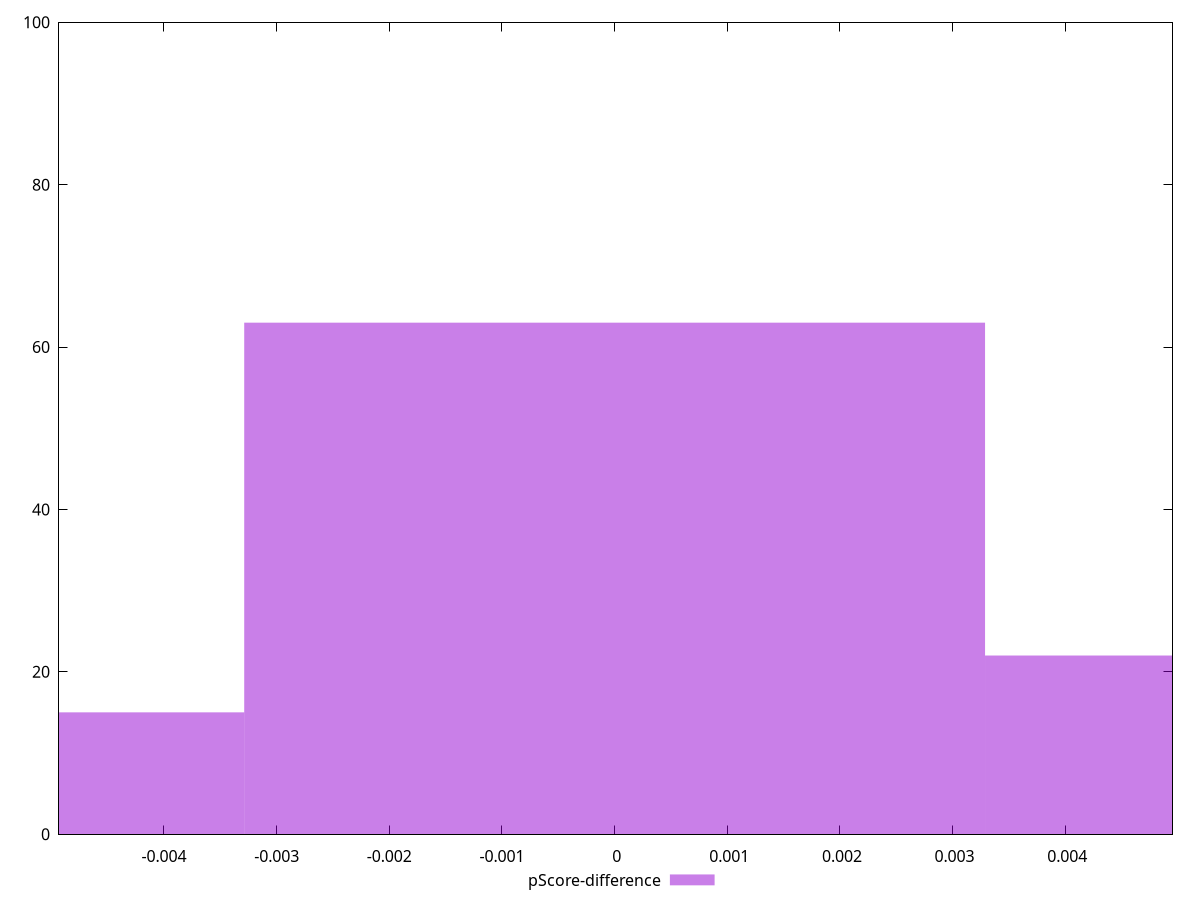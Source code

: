 reset

$pScoreDifference <<EOF
0 63
-0.006575729105953983 15
0.006575729105953983 22
EOF

set key outside below
set boxwidth 0.006575729105953983
set xrange [-0.004931822957321863:0.004951707034809072]
set yrange [0:100]
set trange [0:100]
set style fill transparent solid 0.5 noborder
set terminal svg size 640, 490 enhanced background rgb 'white'
set output "report_00019_2021-02-10T18-14-37.922Z//max-potential-fid/samples/pages+cached+noadtech+nomedia+nocss/pScore-difference/histogram.svg"

plot $pScoreDifference title "pScore-difference" with boxes

reset
